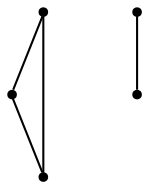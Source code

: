 graph {
  node [shape=point,comment="{\"directed\":false,\"doi\":\"10.4230/LIPIcs.GD.2024.7\",\"figure\":\"1 (2)\"}"]

  v0 [pos="1737.2993204938334,2068.0836553032195"]
  v1 [pos="1618.4457590468041,1989.4474826523683"]
  v2 [pos="1754.3290047900123,2136.9485143682623"]
  v3 [pos="1762.839649615062,2006.177306194225"]
  v4 [pos="1616.636967199945,2089.130089695702"]

  v0 -- v1 [id="-1",pos="1737.2993204938334,2068.0836553032195 1706.2366179664475,2066.358587760664 1666.6173226458889,2040.145089051197 1618.4457590468041,1989.4474826523683"]
  v4 -- v3 [id="-2",pos="1616.636967199945,2089.130089695702 1628.465182515086,2074.5963384271718 1628.465182515086,2074.5963384271718 1628.465182515086,2074.5963384271718 1640.297690546972,2060.075048946875 1663.9666495505692,2031.0323428251772 1688.3317282207058,2017.2068789082646 1712.7008770222747,2003.381287830247 1737.7661454903832,2004.7688698016732 1750.298716128634,2005.4646953650572 1762.839649615062,2006.177306194225 1762.839649615062,2006.177306194225 1762.839649615062,2006.177306194225"]
  v1 -- v2 [id="-3",pos="1618.4457590468041,1989.4474826523683 1625.8103120967266,2009.5023147525872 1625.8103120967266,2009.5023147525872 1625.8103120967266,2009.5023147525872 1633.1748333487474,2029.5530776974647 1647.9038758527886,2069.6544764261143 1670.5518678249014,2094.2386599046536 1693.199732605407,2118.8229705442973 1723.7664196623766,2127.889938772725 1739.049890382469,2132.4233593063873 1754.3290047900123,2136.9485143682623 1754.3290047900123,2136.9485143682623 1754.3290047900123,2136.9485143682623"]
  v0 -- v2 [id="-4",pos="1737.2993204938334,2068.0836553032195 1729.0137094199304,2057.0582789056257 1729.0137094199304,2057.0582789056257 1729.0137094199304,2057.0582789056257 1720.7364611942046,2046.0453642962648 1704.1860348741855,2024.019662238647 1707.6661244404543,2002.8688285794365 1711.1504113297628,1981.71812208133 1734.6694114283991,1961.4422839816302 1758.1675521034447,1961.4923854567714 1781.6656927784902,1961.5424869319127 1805.1429740299448,1981.9180193374773 1812.753356658801,2009.1316401332042 1820.3638664792645,2036.3409374513808 1812.111547808562,2070.3879416764066 1799.7248659438396,2092.8303506732072 1787.3422542105498,2115.2686905146656 1770.8335467377121,2126.1024351278998 1762.5770307439698,2131.5192438539643 1754.3290047900123,2136.9485143682623 1754.3290047900123,2136.9485143682623 1754.3290047900123,2136.9485143682623"]
}